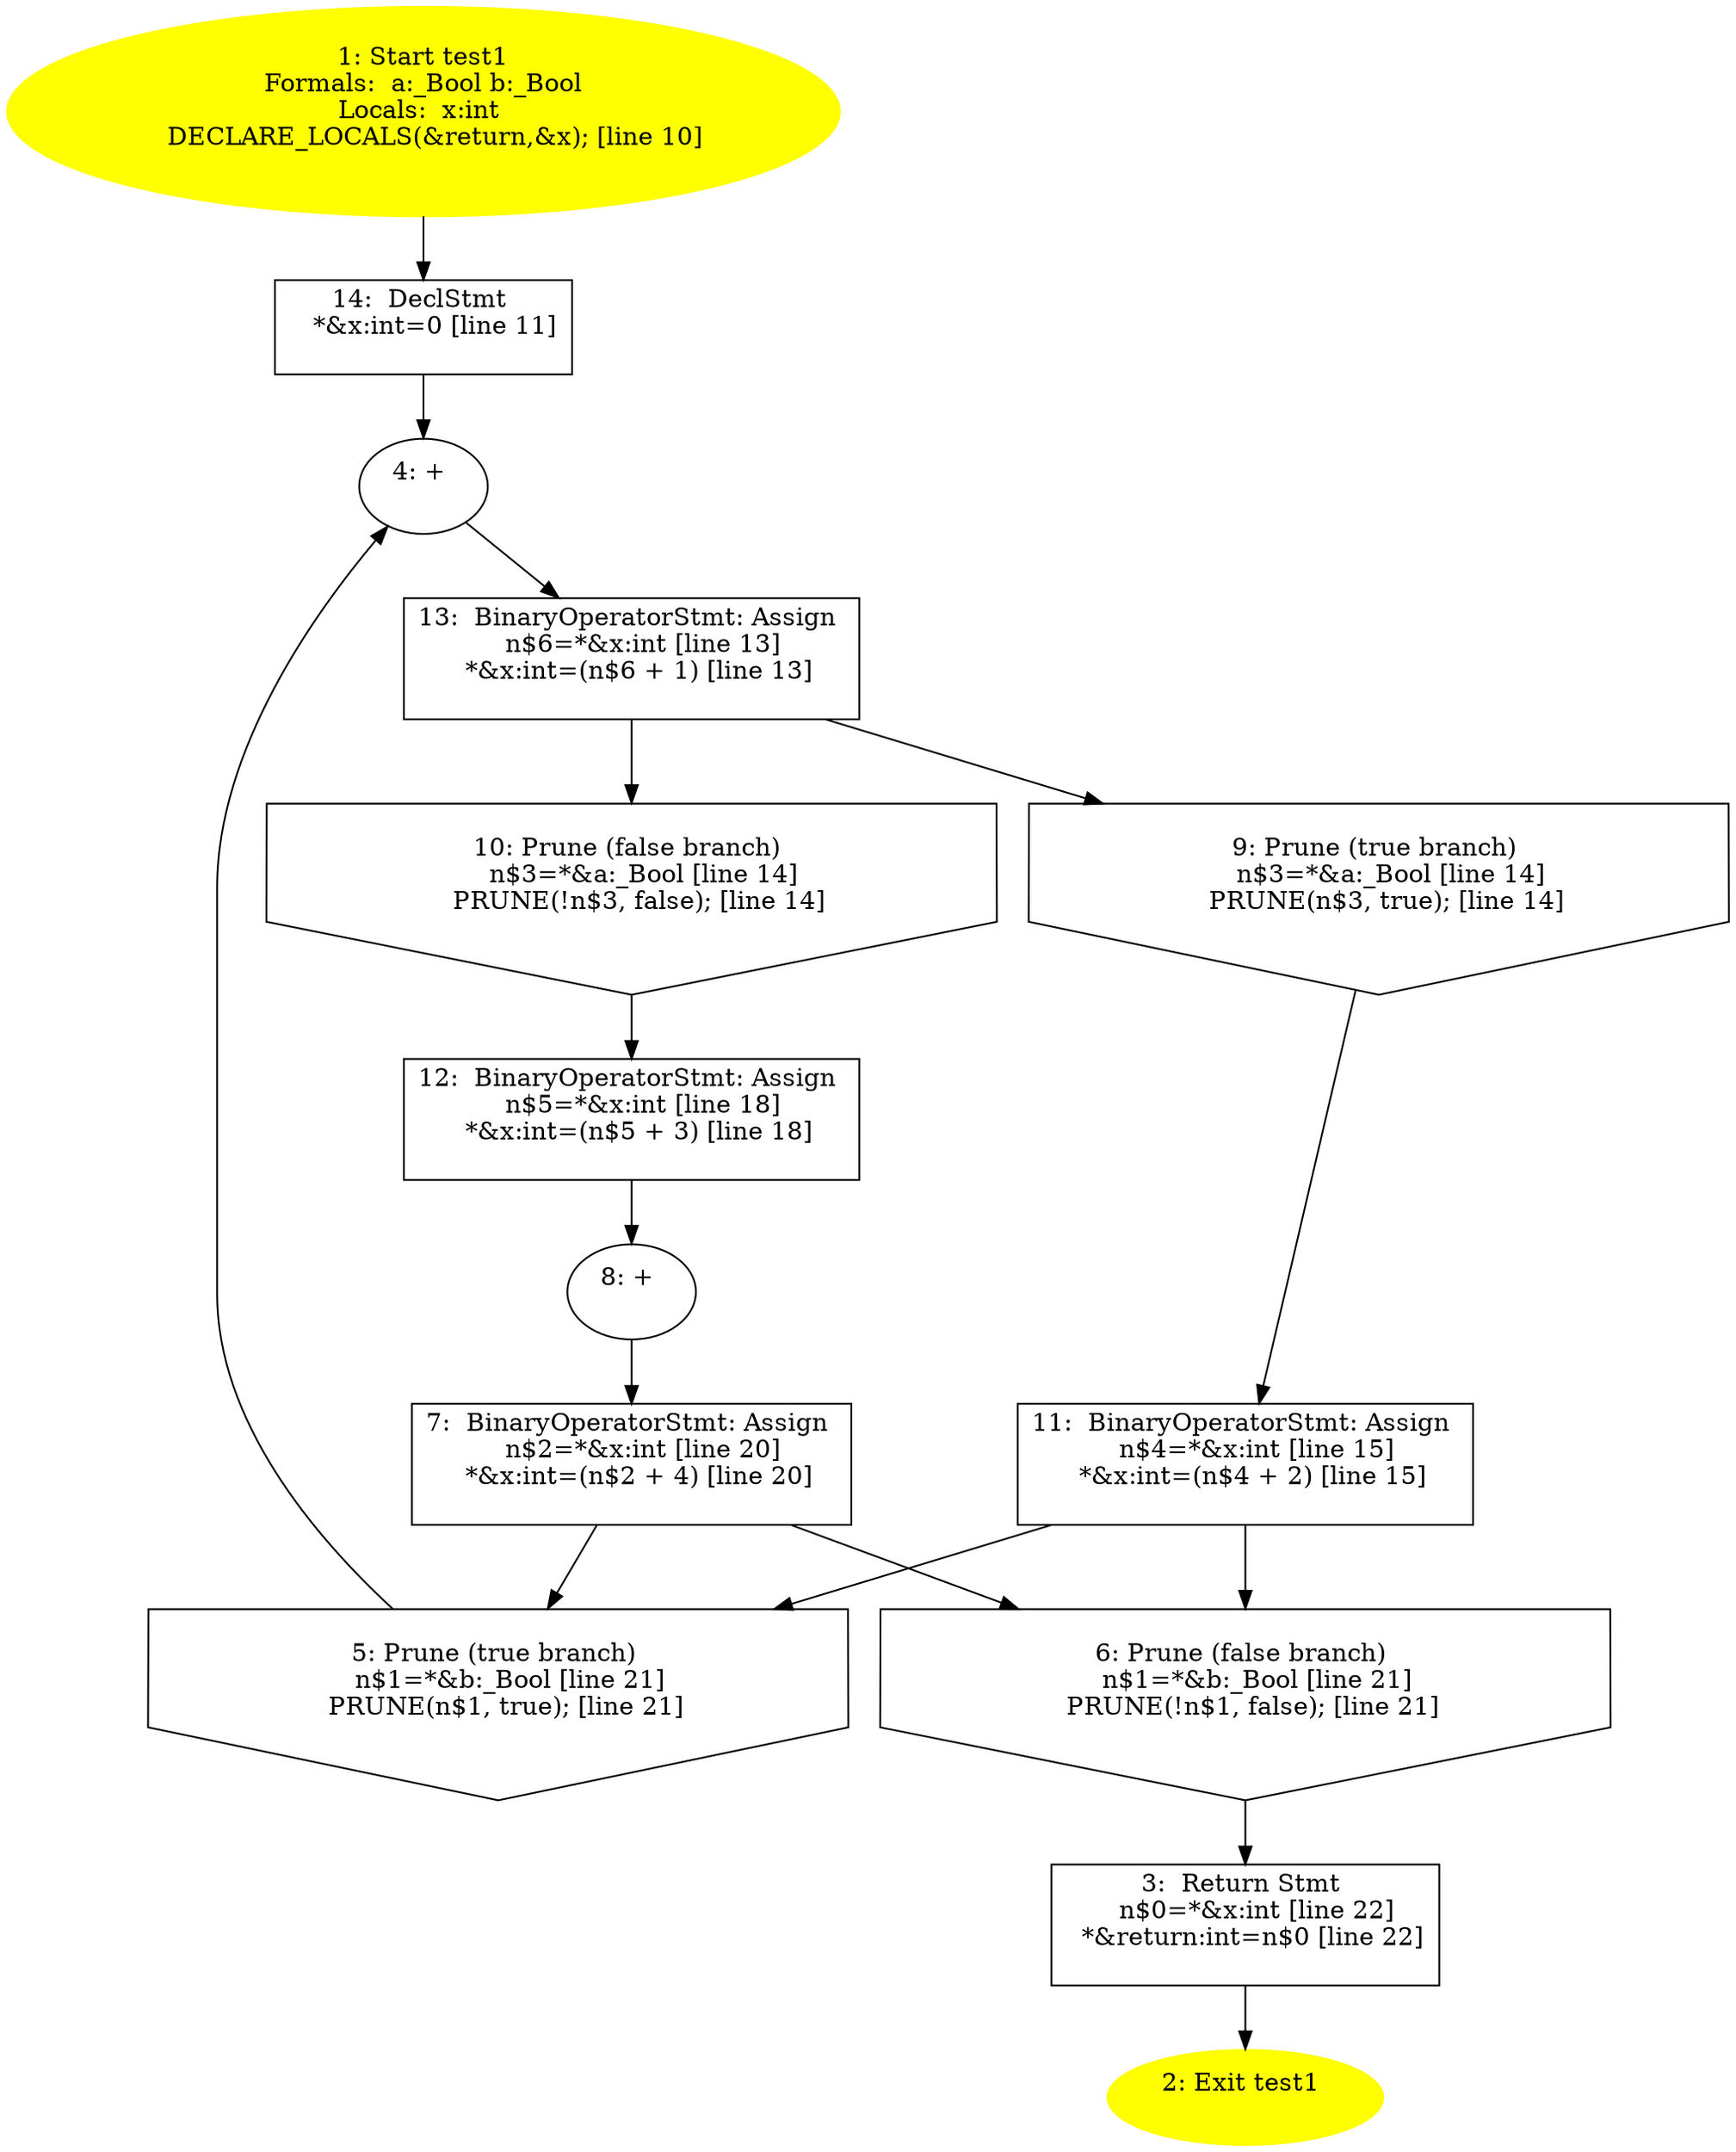 /* @generated */
digraph iCFG {
"test1#_Z5test1bb.7b4b302df017dfac2074bf17bf65ca2c_1" [label="1: Start test1\nFormals:  a:_Bool b:_Bool\nLocals:  x:int \n   DECLARE_LOCALS(&return,&x); [line 10]\n " color=yellow style=filled]
	

	 "test1#_Z5test1bb.7b4b302df017dfac2074bf17bf65ca2c_1" -> "test1#_Z5test1bb.7b4b302df017dfac2074bf17bf65ca2c_14" ;
"test1#_Z5test1bb.7b4b302df017dfac2074bf17bf65ca2c_2" [label="2: Exit test1 \n  " color=yellow style=filled]
	

"test1#_Z5test1bb.7b4b302df017dfac2074bf17bf65ca2c_3" [label="3:  Return Stmt \n   n$0=*&x:int [line 22]\n  *&return:int=n$0 [line 22]\n " shape="box"]
	

	 "test1#_Z5test1bb.7b4b302df017dfac2074bf17bf65ca2c_3" -> "test1#_Z5test1bb.7b4b302df017dfac2074bf17bf65ca2c_2" ;
"test1#_Z5test1bb.7b4b302df017dfac2074bf17bf65ca2c_4" [label="4: + \n  " ]
	

	 "test1#_Z5test1bb.7b4b302df017dfac2074bf17bf65ca2c_4" -> "test1#_Z5test1bb.7b4b302df017dfac2074bf17bf65ca2c_13" ;
"test1#_Z5test1bb.7b4b302df017dfac2074bf17bf65ca2c_5" [label="5: Prune (true branch) \n   n$1=*&b:_Bool [line 21]\n  PRUNE(n$1, true); [line 21]\n " shape="invhouse"]
	

	 "test1#_Z5test1bb.7b4b302df017dfac2074bf17bf65ca2c_5" -> "test1#_Z5test1bb.7b4b302df017dfac2074bf17bf65ca2c_4" ;
"test1#_Z5test1bb.7b4b302df017dfac2074bf17bf65ca2c_6" [label="6: Prune (false branch) \n   n$1=*&b:_Bool [line 21]\n  PRUNE(!n$1, false); [line 21]\n " shape="invhouse"]
	

	 "test1#_Z5test1bb.7b4b302df017dfac2074bf17bf65ca2c_6" -> "test1#_Z5test1bb.7b4b302df017dfac2074bf17bf65ca2c_3" ;
"test1#_Z5test1bb.7b4b302df017dfac2074bf17bf65ca2c_7" [label="7:  BinaryOperatorStmt: Assign \n   n$2=*&x:int [line 20]\n  *&x:int=(n$2 + 4) [line 20]\n " shape="box"]
	

	 "test1#_Z5test1bb.7b4b302df017dfac2074bf17bf65ca2c_7" -> "test1#_Z5test1bb.7b4b302df017dfac2074bf17bf65ca2c_5" ;
	 "test1#_Z5test1bb.7b4b302df017dfac2074bf17bf65ca2c_7" -> "test1#_Z5test1bb.7b4b302df017dfac2074bf17bf65ca2c_6" ;
"test1#_Z5test1bb.7b4b302df017dfac2074bf17bf65ca2c_8" [label="8: + \n  " ]
	

	 "test1#_Z5test1bb.7b4b302df017dfac2074bf17bf65ca2c_8" -> "test1#_Z5test1bb.7b4b302df017dfac2074bf17bf65ca2c_7" ;
"test1#_Z5test1bb.7b4b302df017dfac2074bf17bf65ca2c_9" [label="9: Prune (true branch) \n   n$3=*&a:_Bool [line 14]\n  PRUNE(n$3, true); [line 14]\n " shape="invhouse"]
	

	 "test1#_Z5test1bb.7b4b302df017dfac2074bf17bf65ca2c_9" -> "test1#_Z5test1bb.7b4b302df017dfac2074bf17bf65ca2c_11" ;
"test1#_Z5test1bb.7b4b302df017dfac2074bf17bf65ca2c_10" [label="10: Prune (false branch) \n   n$3=*&a:_Bool [line 14]\n  PRUNE(!n$3, false); [line 14]\n " shape="invhouse"]
	

	 "test1#_Z5test1bb.7b4b302df017dfac2074bf17bf65ca2c_10" -> "test1#_Z5test1bb.7b4b302df017dfac2074bf17bf65ca2c_12" ;
"test1#_Z5test1bb.7b4b302df017dfac2074bf17bf65ca2c_11" [label="11:  BinaryOperatorStmt: Assign \n   n$4=*&x:int [line 15]\n  *&x:int=(n$4 + 2) [line 15]\n " shape="box"]
	

	 "test1#_Z5test1bb.7b4b302df017dfac2074bf17bf65ca2c_11" -> "test1#_Z5test1bb.7b4b302df017dfac2074bf17bf65ca2c_5" ;
	 "test1#_Z5test1bb.7b4b302df017dfac2074bf17bf65ca2c_11" -> "test1#_Z5test1bb.7b4b302df017dfac2074bf17bf65ca2c_6" ;
"test1#_Z5test1bb.7b4b302df017dfac2074bf17bf65ca2c_12" [label="12:  BinaryOperatorStmt: Assign \n   n$5=*&x:int [line 18]\n  *&x:int=(n$5 + 3) [line 18]\n " shape="box"]
	

	 "test1#_Z5test1bb.7b4b302df017dfac2074bf17bf65ca2c_12" -> "test1#_Z5test1bb.7b4b302df017dfac2074bf17bf65ca2c_8" ;
"test1#_Z5test1bb.7b4b302df017dfac2074bf17bf65ca2c_13" [label="13:  BinaryOperatorStmt: Assign \n   n$6=*&x:int [line 13]\n  *&x:int=(n$6 + 1) [line 13]\n " shape="box"]
	

	 "test1#_Z5test1bb.7b4b302df017dfac2074bf17bf65ca2c_13" -> "test1#_Z5test1bb.7b4b302df017dfac2074bf17bf65ca2c_9" ;
	 "test1#_Z5test1bb.7b4b302df017dfac2074bf17bf65ca2c_13" -> "test1#_Z5test1bb.7b4b302df017dfac2074bf17bf65ca2c_10" ;
"test1#_Z5test1bb.7b4b302df017dfac2074bf17bf65ca2c_14" [label="14:  DeclStmt \n   *&x:int=0 [line 11]\n " shape="box"]
	

	 "test1#_Z5test1bb.7b4b302df017dfac2074bf17bf65ca2c_14" -> "test1#_Z5test1bb.7b4b302df017dfac2074bf17bf65ca2c_4" ;
}

